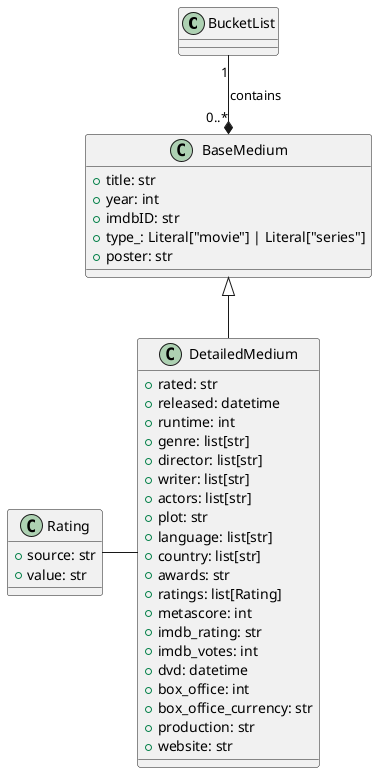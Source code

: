 @startuml Argsflix Bucket List

class BucketList {}

class BaseMedium {
    + title: str
    + year: int
    + imdbID: str
    + type_: Literal["movie"] | Literal["series"]
    + poster: str
}

class DetailedMedium extends BaseMedium {
    + rated: str
    + released: datetime
    + runtime: int
    + genre: list[str]
    + director: list[str]
    + writer: list[str]
    + actors: list[str]
    + plot: str
    + language: list[str]
    + country: list[str]
    + awards: str
    + ratings: list[Rating]
    + metascore: int
    + imdb_rating: str
    + imdb_votes: int
    + dvd: datetime
    + box_office: int
    + box_office_currency: str
    + production: str
    + website: str
}

class Rating {
    + source: str
    + value: str
}

Rating - DetailedMedium
BucketList "1" --* "0..*" BaseMedium : "contains"

@enduml